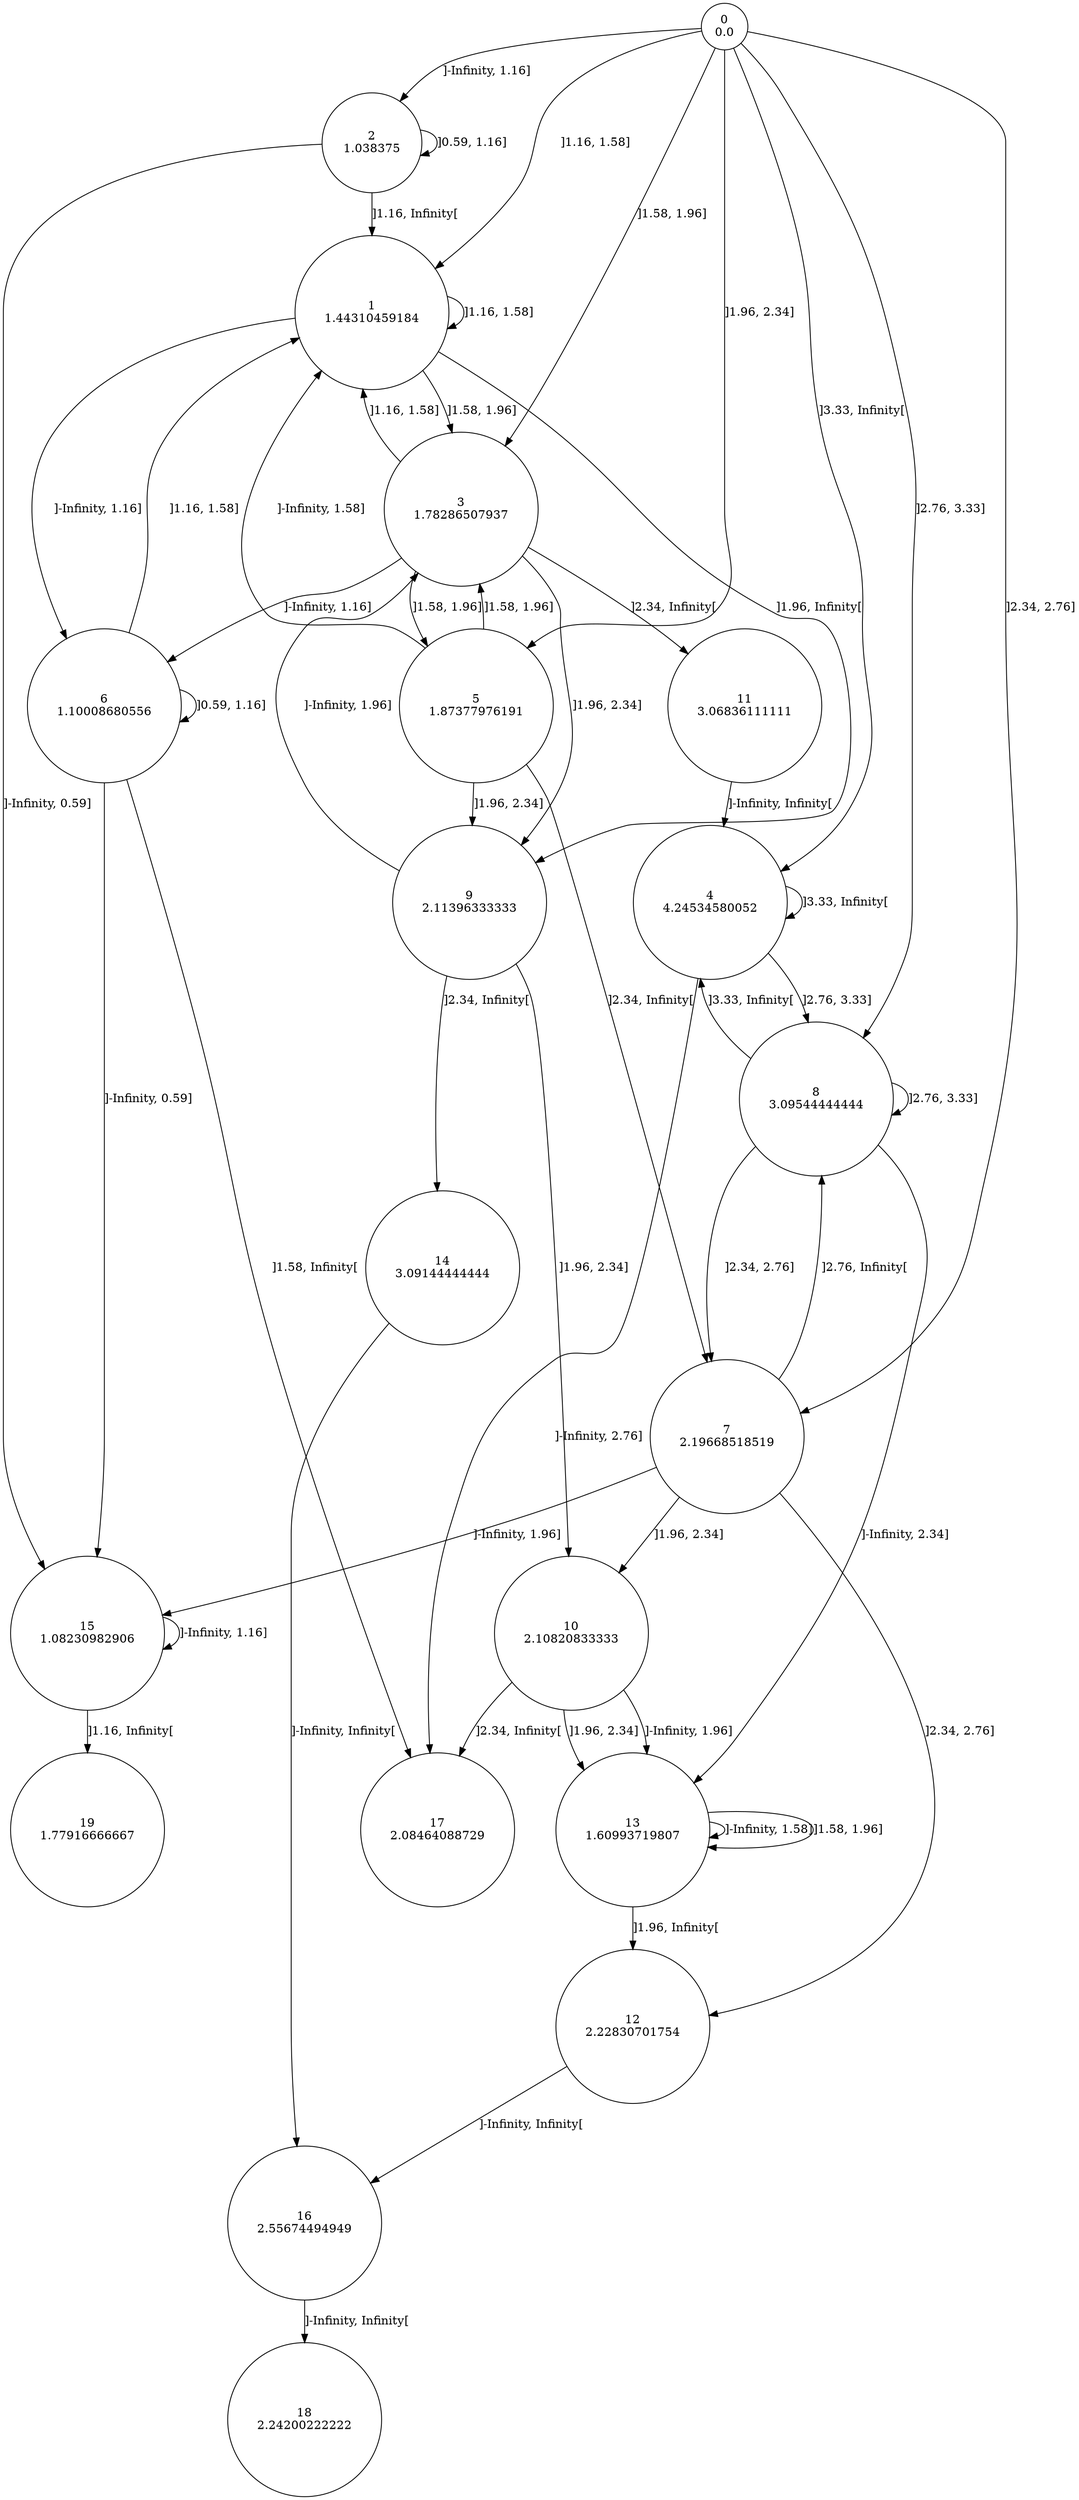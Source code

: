digraph a {
0 [shape=circle, label="0\n0.0"];
	0 -> 2 [label="]-Infinity, 1.16]"];
	0 -> 1 [label="]1.16, 1.58]"];
	0 -> 3 [label="]1.58, 1.96]"];
	0 -> 5 [label="]1.96, 2.34]"];
	0 -> 7 [label="]2.34, 2.76]"];
	0 -> 8 [label="]2.76, 3.33]"];
	0 -> 4 [label="]3.33, Infinity["];
1 [shape=circle, label="1\n1.44310459184"];
	1 -> 6 [label="]-Infinity, 1.16]"];
	1 -> 1 [label="]1.16, 1.58]"];
	1 -> 3 [label="]1.58, 1.96]"];
	1 -> 9 [label="]1.96, Infinity["];
2 [shape=circle, label="2\n1.038375"];
	2 -> 15 [label="]-Infinity, 0.59]"];
	2 -> 2 [label="]0.59, 1.16]"];
	2 -> 1 [label="]1.16, Infinity["];
3 [shape=circle, label="3\n1.78286507937"];
	3 -> 6 [label="]-Infinity, 1.16]"];
	3 -> 1 [label="]1.16, 1.58]"];
	3 -> 5 [label="]1.58, 1.96]"];
	3 -> 9 [label="]1.96, 2.34]"];
	3 -> 11 [label="]2.34, Infinity["];
4 [shape=circle, label="4\n4.24534580052"];
	4 -> 17 [label="]-Infinity, 2.76]"];
	4 -> 8 [label="]2.76, 3.33]"];
	4 -> 4 [label="]3.33, Infinity["];
5 [shape=circle, label="5\n1.87377976191"];
	5 -> 1 [label="]-Infinity, 1.58]"];
	5 -> 3 [label="]1.58, 1.96]"];
	5 -> 9 [label="]1.96, 2.34]"];
	5 -> 7 [label="]2.34, Infinity["];
6 [shape=circle, label="6\n1.10008680556"];
	6 -> 15 [label="]-Infinity, 0.59]"];
	6 -> 6 [label="]0.59, 1.16]"];
	6 -> 1 [label="]1.16, 1.58]"];
	6 -> 17 [label="]1.58, Infinity["];
7 [shape=circle, label="7\n2.19668518519"];
	7 -> 15 [label="]-Infinity, 1.96]"];
	7 -> 10 [label="]1.96, 2.34]"];
	7 -> 12 [label="]2.34, 2.76]"];
	7 -> 8 [label="]2.76, Infinity["];
8 [shape=circle, label="8\n3.09544444444"];
	8 -> 13 [label="]-Infinity, 2.34]"];
	8 -> 7 [label="]2.34, 2.76]"];
	8 -> 8 [label="]2.76, 3.33]"];
	8 -> 4 [label="]3.33, Infinity["];
9 [shape=circle, label="9\n2.11396333333"];
	9 -> 3 [label="]-Infinity, 1.96]"];
	9 -> 10 [label="]1.96, 2.34]"];
	9 -> 14 [label="]2.34, Infinity["];
10 [shape=circle, label="10\n2.10820833333"];
	10 -> 13 [label="]-Infinity, 1.96]"];
	10 -> 13 [label="]1.96, 2.34]"];
	10 -> 17 [label="]2.34, Infinity["];
11 [shape=circle, label="11\n3.06836111111"];
	11 -> 4 [label="]-Infinity, Infinity["];
12 [shape=circle, label="12\n2.22830701754"];
	12 -> 16 [label="]-Infinity, Infinity["];
13 [shape=circle, label="13\n1.60993719807"];
	13 -> 13 [label="]-Infinity, 1.58]"];
	13 -> 13 [label="]1.58, 1.96]"];
	13 -> 12 [label="]1.96, Infinity["];
14 [shape=circle, label="14\n3.09144444444"];
	14 -> 16 [label="]-Infinity, Infinity["];
15 [shape=circle, label="15\n1.08230982906"];
	15 -> 15 [label="]-Infinity, 1.16]"];
	15 -> 19 [label="]1.16, Infinity["];
16 [shape=circle, label="16\n2.55674494949"];
	16 -> 18 [label="]-Infinity, Infinity["];
17 [shape=circle, label="17\n2.08464088729"];
18 [shape=circle, label="18\n2.24200222222"];
19 [shape=circle, label="19\n1.77916666667"];
}